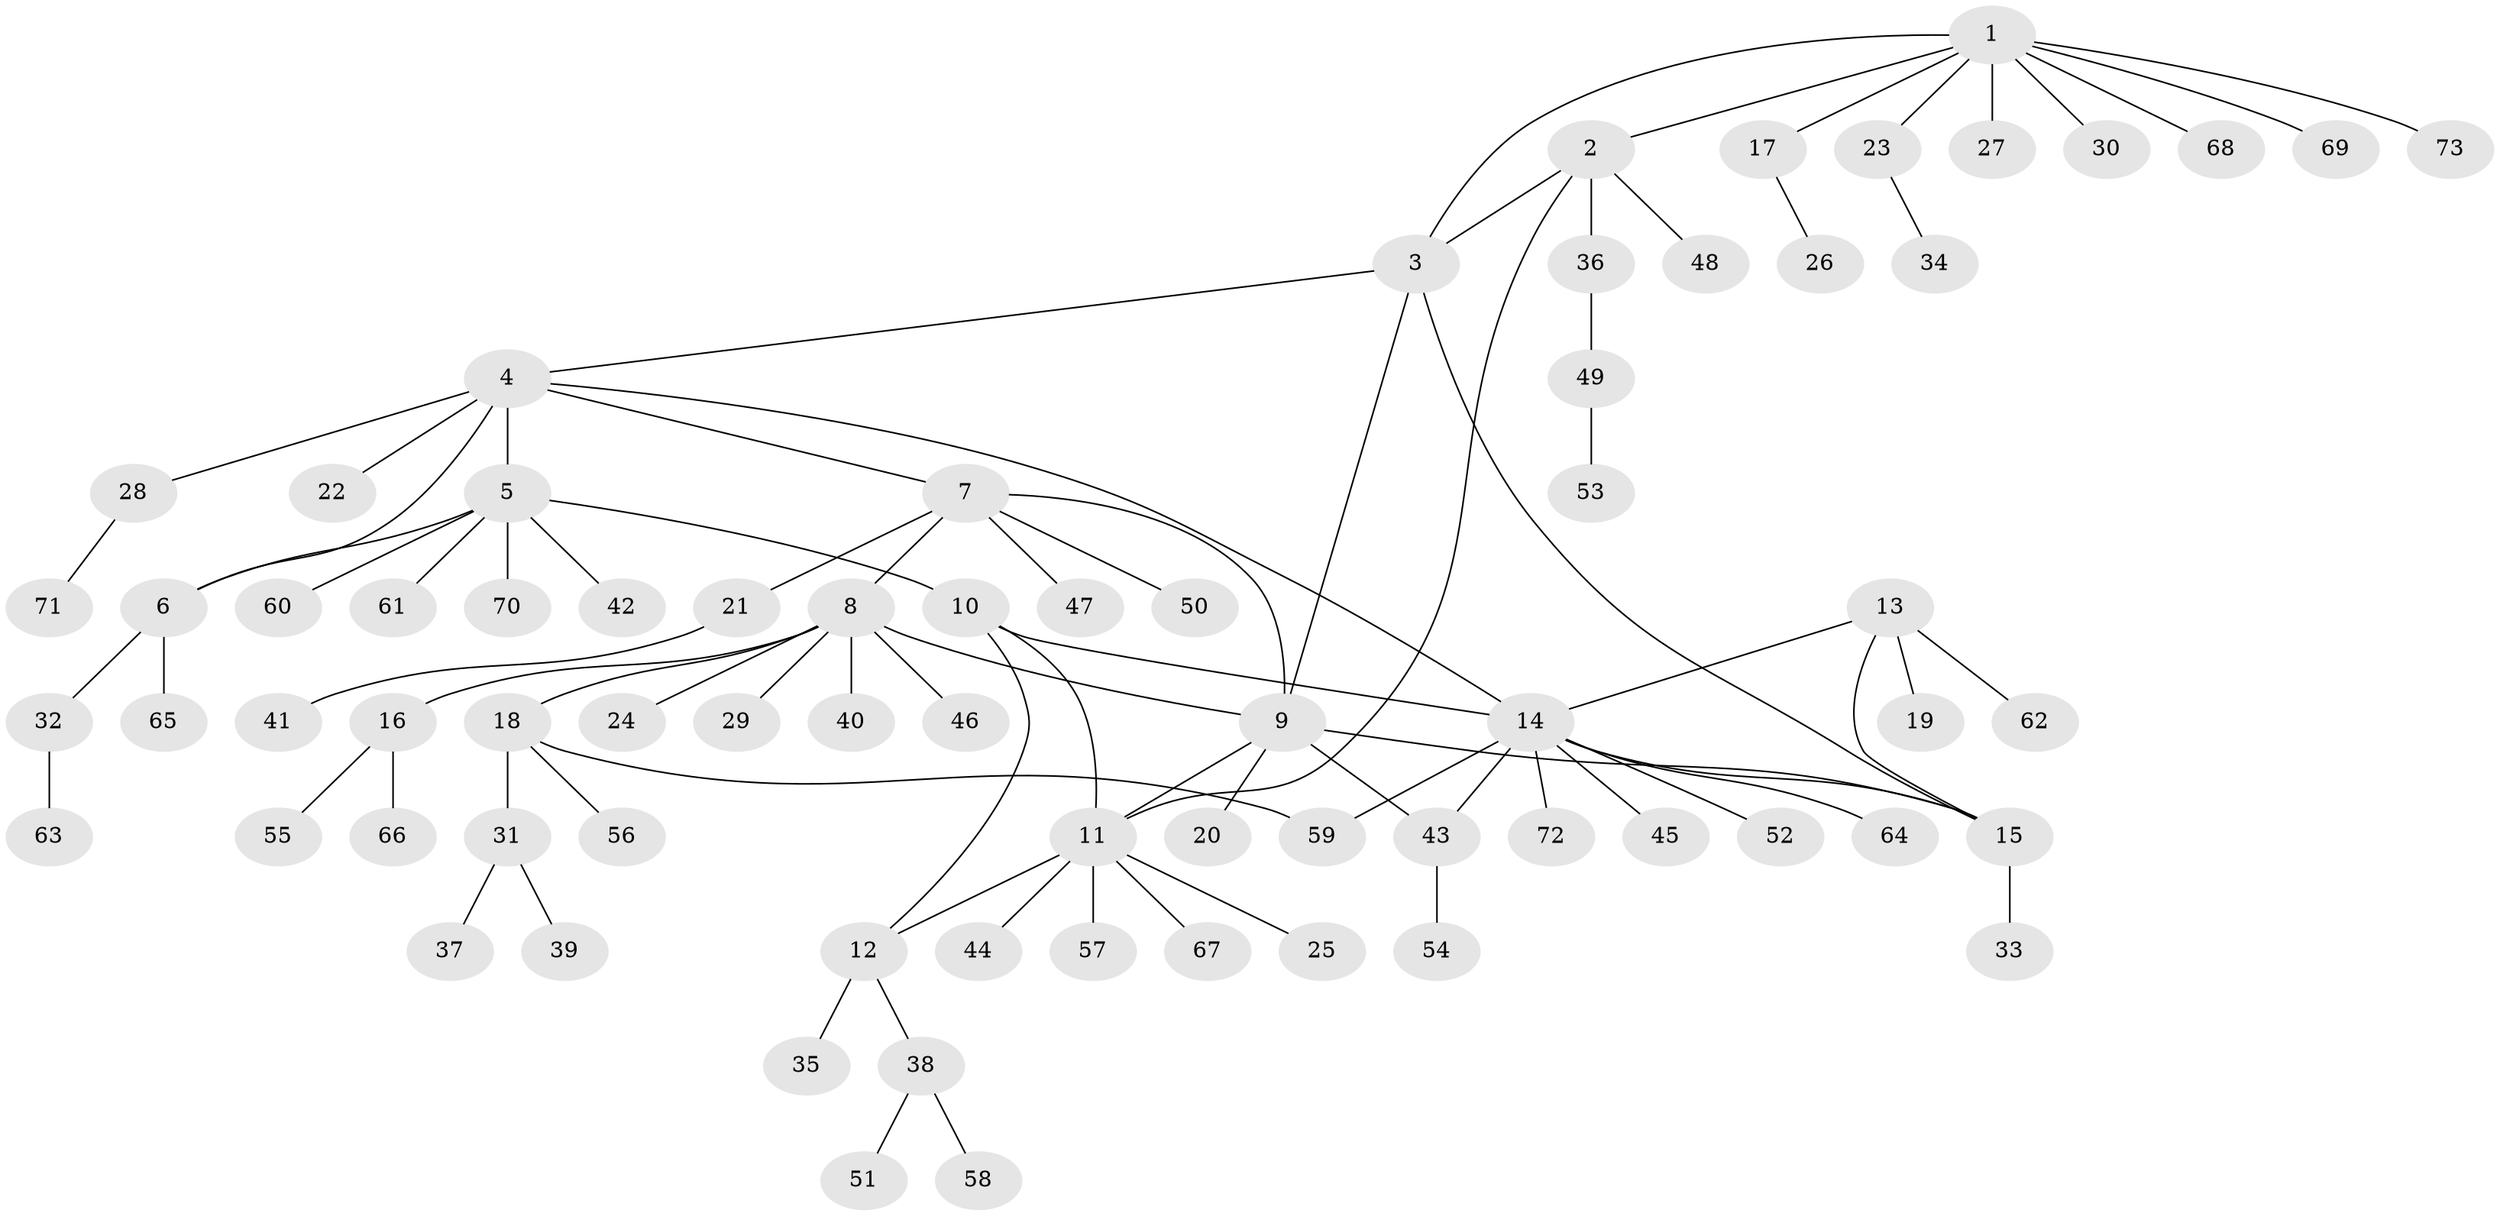 // Generated by graph-tools (version 1.1) at 2025/02/03/09/25 03:02:40]
// undirected, 73 vertices, 85 edges
graph export_dot {
graph [start="1"]
  node [color=gray90,style=filled];
  1;
  2;
  3;
  4;
  5;
  6;
  7;
  8;
  9;
  10;
  11;
  12;
  13;
  14;
  15;
  16;
  17;
  18;
  19;
  20;
  21;
  22;
  23;
  24;
  25;
  26;
  27;
  28;
  29;
  30;
  31;
  32;
  33;
  34;
  35;
  36;
  37;
  38;
  39;
  40;
  41;
  42;
  43;
  44;
  45;
  46;
  47;
  48;
  49;
  50;
  51;
  52;
  53;
  54;
  55;
  56;
  57;
  58;
  59;
  60;
  61;
  62;
  63;
  64;
  65;
  66;
  67;
  68;
  69;
  70;
  71;
  72;
  73;
  1 -- 2;
  1 -- 3;
  1 -- 17;
  1 -- 23;
  1 -- 27;
  1 -- 30;
  1 -- 68;
  1 -- 69;
  1 -- 73;
  2 -- 3;
  2 -- 11;
  2 -- 36;
  2 -- 48;
  3 -- 4;
  3 -- 9;
  3 -- 15;
  4 -- 5;
  4 -- 6;
  4 -- 7;
  4 -- 14;
  4 -- 22;
  4 -- 28;
  5 -- 6;
  5 -- 10;
  5 -- 42;
  5 -- 60;
  5 -- 61;
  5 -- 70;
  6 -- 32;
  6 -- 65;
  7 -- 8;
  7 -- 9;
  7 -- 21;
  7 -- 47;
  7 -- 50;
  8 -- 9;
  8 -- 16;
  8 -- 18;
  8 -- 24;
  8 -- 29;
  8 -- 40;
  8 -- 46;
  9 -- 11;
  9 -- 15;
  9 -- 20;
  9 -- 43;
  10 -- 11;
  10 -- 12;
  10 -- 14;
  11 -- 12;
  11 -- 25;
  11 -- 44;
  11 -- 57;
  11 -- 67;
  12 -- 35;
  12 -- 38;
  13 -- 14;
  13 -- 15;
  13 -- 19;
  13 -- 62;
  14 -- 15;
  14 -- 43;
  14 -- 45;
  14 -- 52;
  14 -- 59;
  14 -- 64;
  14 -- 72;
  15 -- 33;
  16 -- 55;
  16 -- 66;
  17 -- 26;
  18 -- 31;
  18 -- 56;
  18 -- 59;
  21 -- 41;
  23 -- 34;
  28 -- 71;
  31 -- 37;
  31 -- 39;
  32 -- 63;
  36 -- 49;
  38 -- 51;
  38 -- 58;
  43 -- 54;
  49 -- 53;
}
